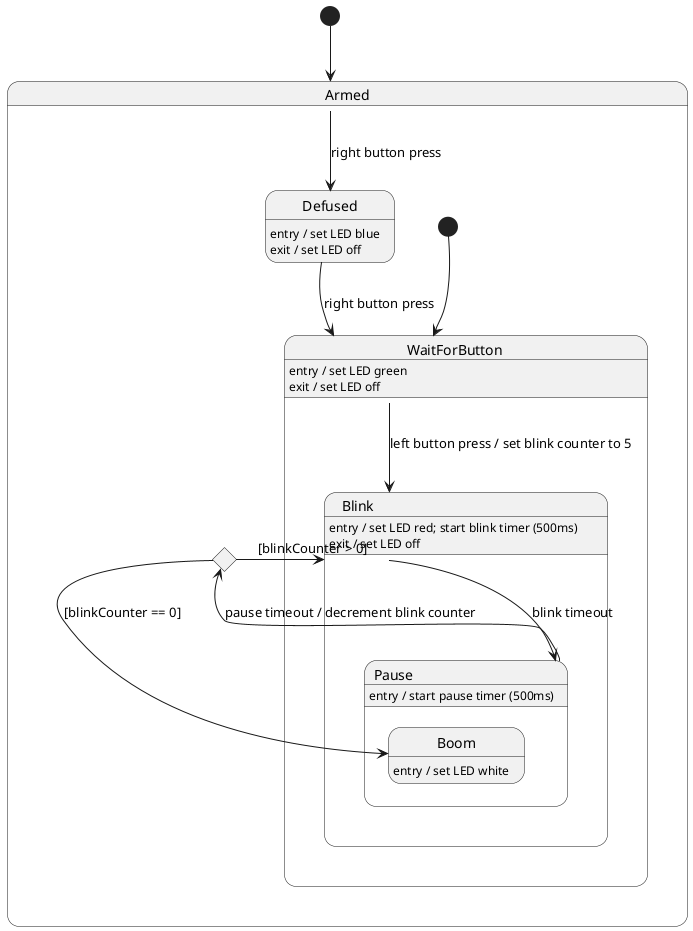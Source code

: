 @startuml time-bomb-state-diagram
[*] --> Armed
state Armed {
    [*] --> WaitForButton
    Armed --> Defused : right button press
    state WaitForButton {
        WaitForButton : entry / set LED green
        WaitForButton : exit / set LED off
        WaitForButton --> Blink : left button press / set blink counter to 5
    }
    state Blink {
        Blink : entry / set LED red; start blink timer (500ms)
        Blink : exit / set LED off
        Blink --> Pause : blink timeout
    }
    state PauseChoice <<choice>>
    state Pause {
        Pause : entry / start pause timer (500ms)
        Pause --> PauseChoice : pause timeout / decrement blink counter
        PauseChoice --> Blink : [blinkCounter > 0]
        PauseChoice --> Boom : [blinkCounter == 0]
    }
}
state Defused {
    Defused : entry / set LED blue
    Defused : exit / set LED off
    Defused --> WaitForButton : right button press
}
state Boom {
    Boom : entry / set LED white
}
@enduml